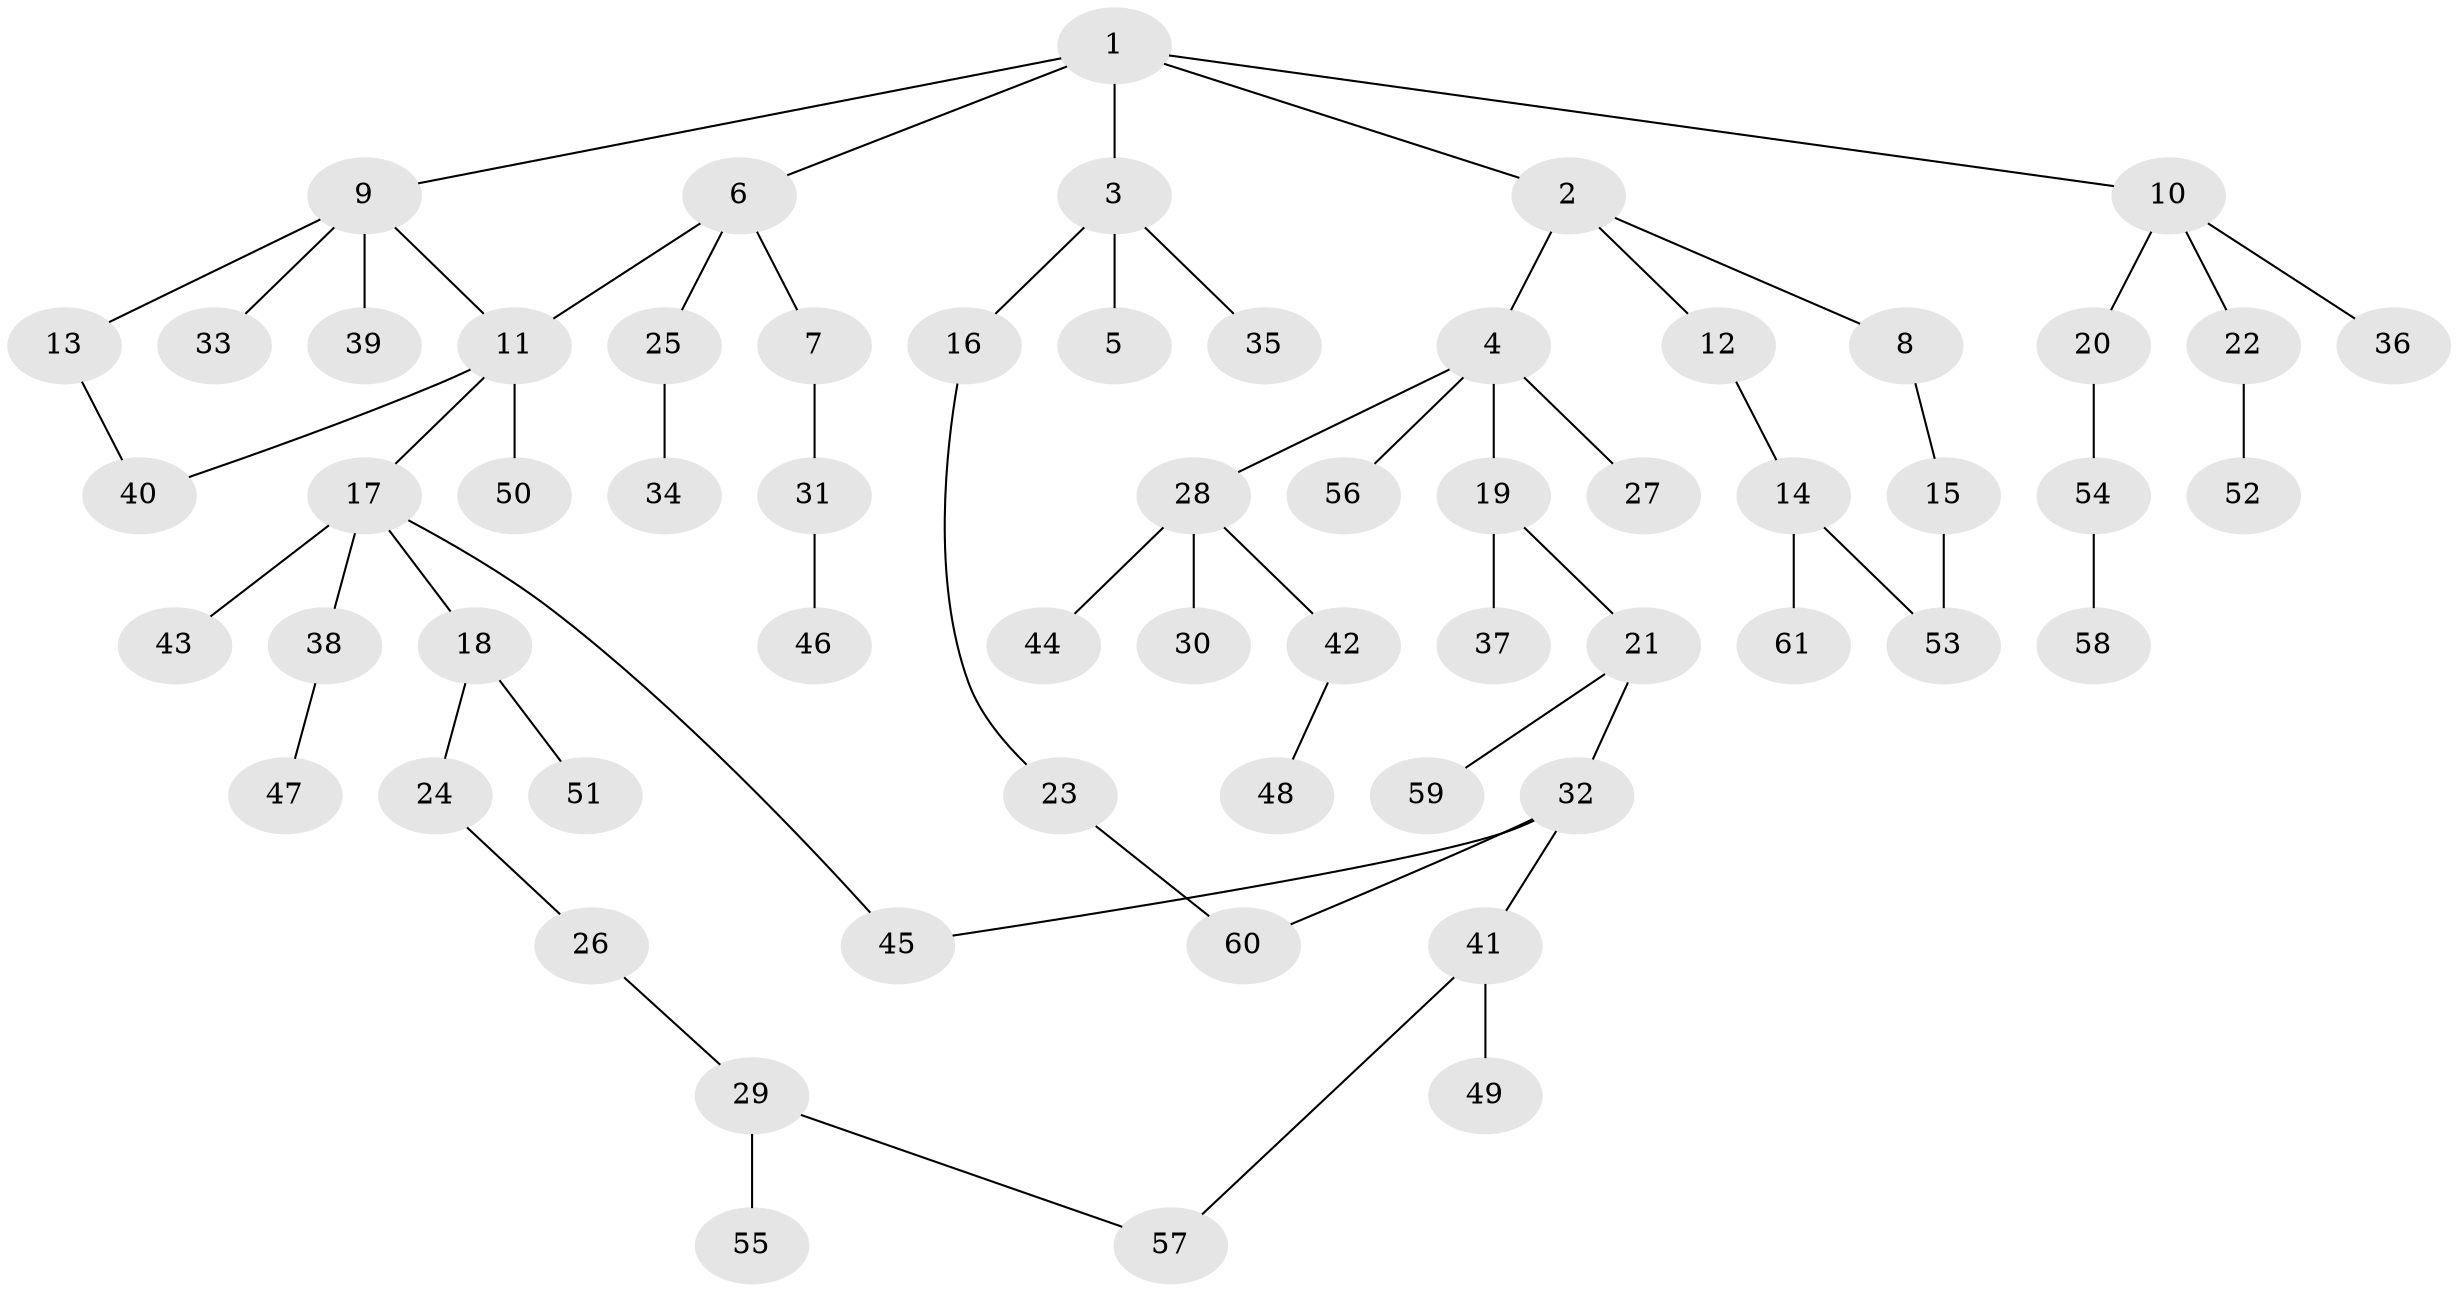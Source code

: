 // coarse degree distribution, {7: 0.024390243902439025, 4: 0.17073170731707318, 1: 0.43902439024390244, 2: 0.24390243902439024, 5: 0.04878048780487805, 3: 0.07317073170731707}
// Generated by graph-tools (version 1.1) at 2025/51/02/27/25 19:51:38]
// undirected, 61 vertices, 66 edges
graph export_dot {
graph [start="1"]
  node [color=gray90,style=filled];
  1;
  2;
  3;
  4;
  5;
  6;
  7;
  8;
  9;
  10;
  11;
  12;
  13;
  14;
  15;
  16;
  17;
  18;
  19;
  20;
  21;
  22;
  23;
  24;
  25;
  26;
  27;
  28;
  29;
  30;
  31;
  32;
  33;
  34;
  35;
  36;
  37;
  38;
  39;
  40;
  41;
  42;
  43;
  44;
  45;
  46;
  47;
  48;
  49;
  50;
  51;
  52;
  53;
  54;
  55;
  56;
  57;
  58;
  59;
  60;
  61;
  1 -- 2;
  1 -- 3;
  1 -- 6;
  1 -- 9;
  1 -- 10;
  2 -- 4;
  2 -- 8;
  2 -- 12;
  3 -- 5;
  3 -- 16;
  3 -- 35;
  4 -- 19;
  4 -- 27;
  4 -- 28;
  4 -- 56;
  6 -- 7;
  6 -- 25;
  6 -- 11;
  7 -- 31;
  8 -- 15;
  9 -- 11;
  9 -- 13;
  9 -- 33;
  9 -- 39;
  10 -- 20;
  10 -- 22;
  10 -- 36;
  11 -- 17;
  11 -- 50;
  11 -- 40;
  12 -- 14;
  13 -- 40;
  14 -- 53;
  14 -- 61;
  15 -- 53;
  16 -- 23;
  17 -- 18;
  17 -- 38;
  17 -- 43;
  17 -- 45;
  18 -- 24;
  18 -- 51;
  19 -- 21;
  19 -- 37;
  20 -- 54;
  21 -- 32;
  21 -- 59;
  22 -- 52;
  23 -- 60;
  24 -- 26;
  25 -- 34;
  26 -- 29;
  28 -- 30;
  28 -- 42;
  28 -- 44;
  29 -- 55;
  29 -- 57;
  31 -- 46;
  32 -- 41;
  32 -- 60;
  32 -- 45;
  38 -- 47;
  41 -- 49;
  41 -- 57;
  42 -- 48;
  54 -- 58;
}
